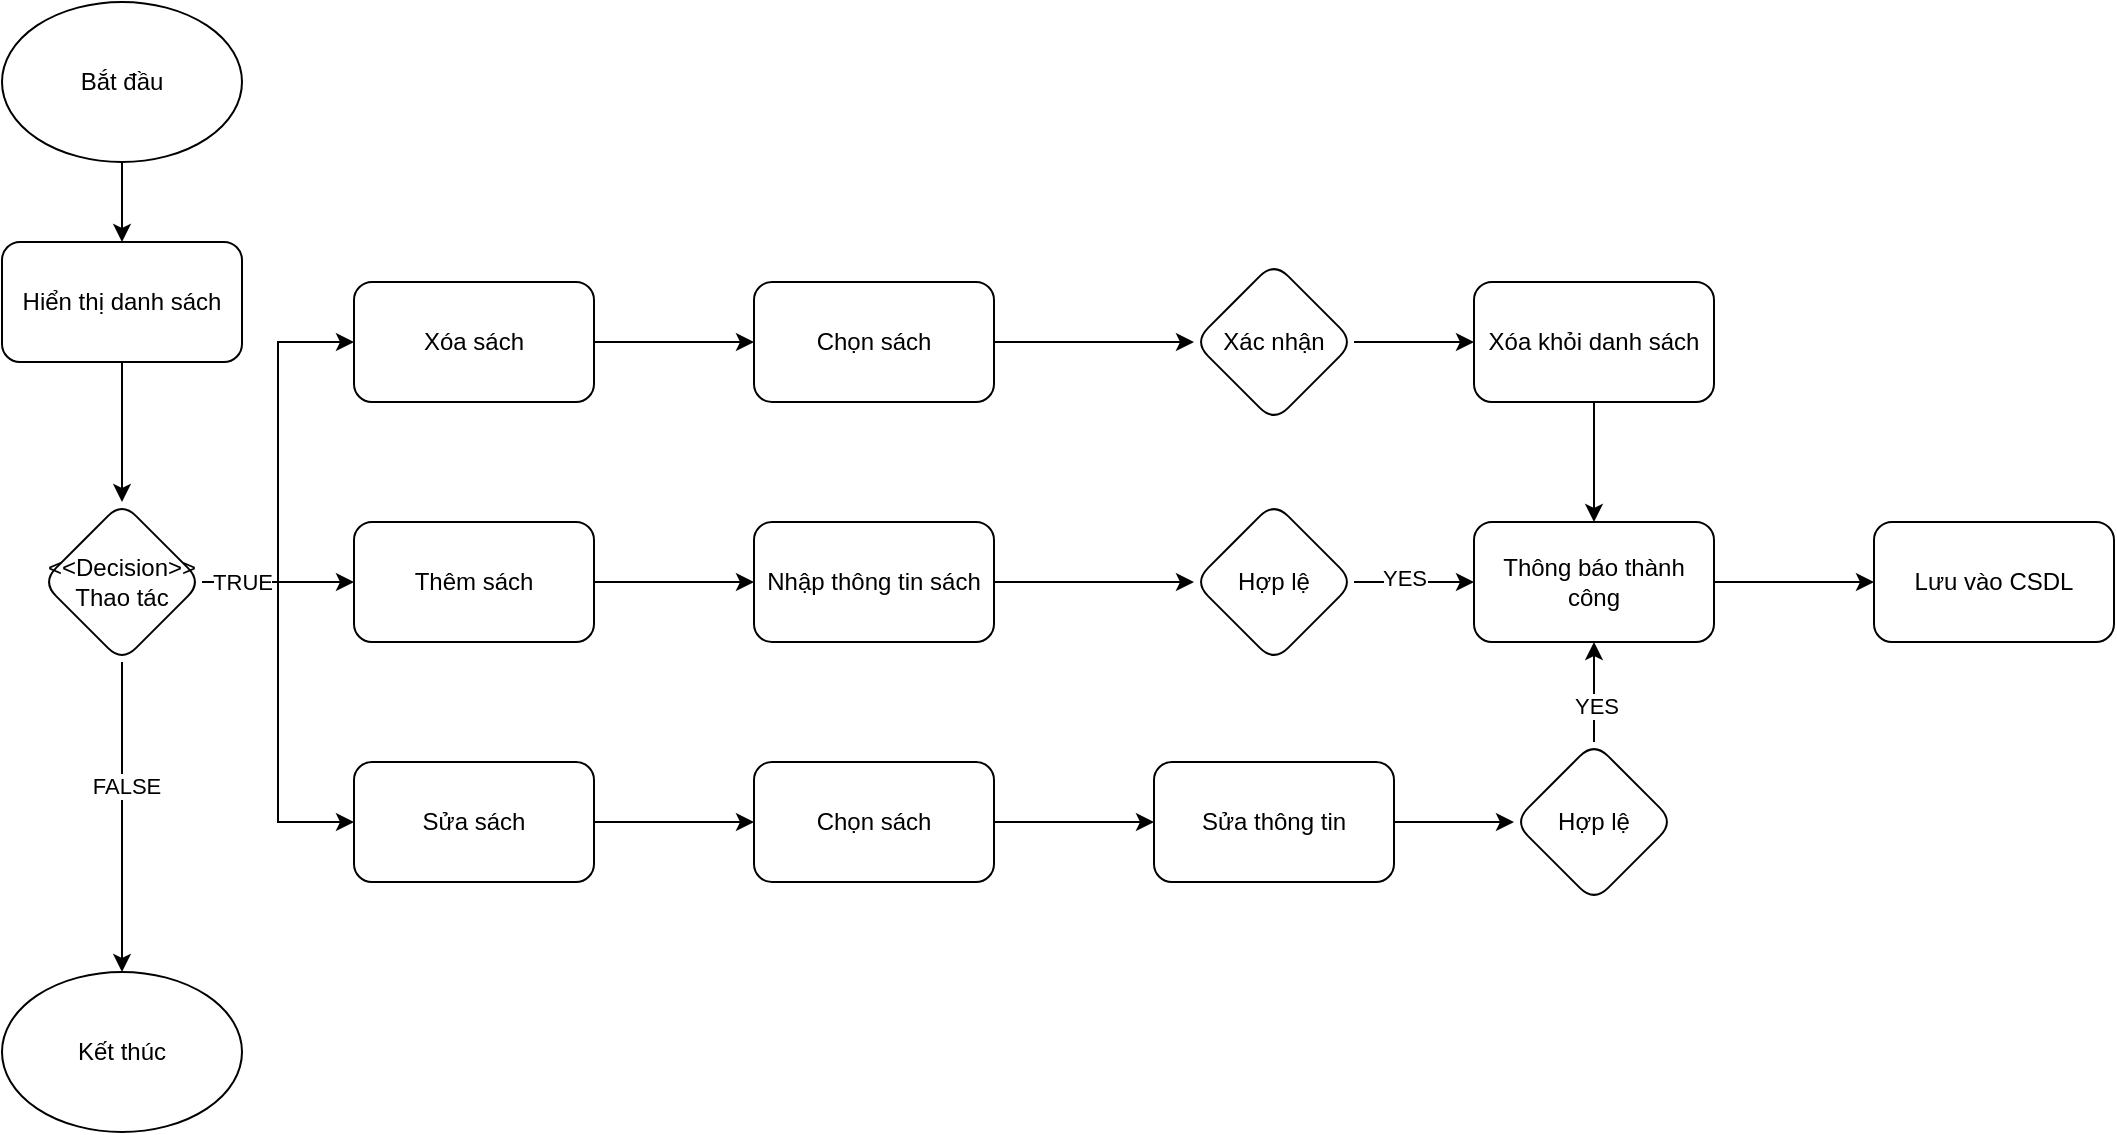 <mxfile version="26.2.13">
  <diagram name="Trang-1" id="s7d0tQ2-8X_ddWioPUzJ">
    <mxGraphModel dx="1318" dy="620" grid="1" gridSize="10" guides="1" tooltips="1" connect="1" arrows="1" fold="1" page="1" pageScale="1" pageWidth="827" pageHeight="1169" math="0" shadow="0">
      <root>
        <mxCell id="0" />
        <mxCell id="1" parent="0" />
        <mxCell id="5VcjDVcLbKFPPsPFJ59o-3" value="" style="edgeStyle=orthogonalEdgeStyle;rounded=0;orthogonalLoop=1;jettySize=auto;html=1;" edge="1" parent="1" source="5VcjDVcLbKFPPsPFJ59o-1" target="5VcjDVcLbKFPPsPFJ59o-2">
          <mxGeometry relative="1" as="geometry" />
        </mxCell>
        <mxCell id="5VcjDVcLbKFPPsPFJ59o-1" value="Bắt đầu" style="ellipse;whiteSpace=wrap;html=1;" vertex="1" parent="1">
          <mxGeometry x="354" y="20" width="120" height="80" as="geometry" />
        </mxCell>
        <mxCell id="5VcjDVcLbKFPPsPFJ59o-5" value="" style="edgeStyle=orthogonalEdgeStyle;rounded=0;orthogonalLoop=1;jettySize=auto;html=1;" edge="1" parent="1" source="5VcjDVcLbKFPPsPFJ59o-2" target="5VcjDVcLbKFPPsPFJ59o-4">
          <mxGeometry relative="1" as="geometry" />
        </mxCell>
        <mxCell id="5VcjDVcLbKFPPsPFJ59o-2" value="Hiển thị danh sách" style="rounded=1;whiteSpace=wrap;html=1;" vertex="1" parent="1">
          <mxGeometry x="354" y="140" width="120" height="60" as="geometry" />
        </mxCell>
        <mxCell id="5VcjDVcLbKFPPsPFJ59o-39" value="" style="edgeStyle=orthogonalEdgeStyle;rounded=0;orthogonalLoop=1;jettySize=auto;html=1;" edge="1" parent="1" source="5VcjDVcLbKFPPsPFJ59o-4" target="5VcjDVcLbKFPPsPFJ59o-38">
          <mxGeometry relative="1" as="geometry">
            <Array as="points">
              <mxPoint x="532" y="310" />
              <mxPoint x="532" y="340" />
            </Array>
          </mxGeometry>
        </mxCell>
        <mxCell id="5VcjDVcLbKFPPsPFJ59o-69" style="edgeStyle=orthogonalEdgeStyle;rounded=0;orthogonalLoop=1;jettySize=auto;html=1;exitX=1;exitY=0.5;exitDx=0;exitDy=0;entryX=0;entryY=0.5;entryDx=0;entryDy=0;" edge="1" parent="1" source="5VcjDVcLbKFPPsPFJ59o-4" target="5VcjDVcLbKFPPsPFJ59o-60">
          <mxGeometry relative="1" as="geometry" />
        </mxCell>
        <mxCell id="5VcjDVcLbKFPPsPFJ59o-70" style="edgeStyle=orthogonalEdgeStyle;rounded=0;orthogonalLoop=1;jettySize=auto;html=1;exitX=1;exitY=0.5;exitDx=0;exitDy=0;entryX=0;entryY=0.5;entryDx=0;entryDy=0;" edge="1" parent="1" source="5VcjDVcLbKFPPsPFJ59o-4" target="5VcjDVcLbKFPPsPFJ59o-49">
          <mxGeometry relative="1" as="geometry" />
        </mxCell>
        <mxCell id="5VcjDVcLbKFPPsPFJ59o-71" value="TRUE" style="edgeLabel;html=1;align=center;verticalAlign=middle;resizable=0;points=[];" vertex="1" connectable="0" parent="5VcjDVcLbKFPPsPFJ59o-70">
          <mxGeometry x="-0.856" y="1" relative="1" as="geometry">
            <mxPoint x="6" y="1" as="offset" />
          </mxGeometry>
        </mxCell>
        <mxCell id="5VcjDVcLbKFPPsPFJ59o-73" value="" style="edgeStyle=orthogonalEdgeStyle;rounded=0;orthogonalLoop=1;jettySize=auto;html=1;" edge="1" parent="1" source="5VcjDVcLbKFPPsPFJ59o-4" target="5VcjDVcLbKFPPsPFJ59o-74">
          <mxGeometry relative="1" as="geometry">
            <mxPoint x="414" y="500" as="targetPoint" />
          </mxGeometry>
        </mxCell>
        <mxCell id="5VcjDVcLbKFPPsPFJ59o-75" value="FALSE" style="edgeLabel;html=1;align=center;verticalAlign=middle;resizable=0;points=[];" vertex="1" connectable="0" parent="5VcjDVcLbKFPPsPFJ59o-73">
          <mxGeometry x="-0.198" y="2" relative="1" as="geometry">
            <mxPoint as="offset" />
          </mxGeometry>
        </mxCell>
        <mxCell id="5VcjDVcLbKFPPsPFJ59o-4" value="&amp;lt;&amp;lt;Decision&amp;gt;&amp;gt;&lt;div&gt;Thao tác&lt;/div&gt;" style="rhombus;whiteSpace=wrap;html=1;rounded=1;" vertex="1" parent="1">
          <mxGeometry x="374" y="270" width="80" height="80" as="geometry" />
        </mxCell>
        <mxCell id="5VcjDVcLbKFPPsPFJ59o-41" value="" style="edgeStyle=orthogonalEdgeStyle;rounded=0;orthogonalLoop=1;jettySize=auto;html=1;" edge="1" parent="1" source="5VcjDVcLbKFPPsPFJ59o-38" target="5VcjDVcLbKFPPsPFJ59o-40">
          <mxGeometry relative="1" as="geometry" />
        </mxCell>
        <mxCell id="5VcjDVcLbKFPPsPFJ59o-38" value="Thêm sách" style="whiteSpace=wrap;html=1;rounded=1;" vertex="1" parent="1">
          <mxGeometry x="530" y="280" width="120" height="60" as="geometry" />
        </mxCell>
        <mxCell id="5VcjDVcLbKFPPsPFJ59o-43" value="" style="edgeStyle=orthogonalEdgeStyle;rounded=0;orthogonalLoop=1;jettySize=auto;html=1;" edge="1" parent="1" source="5VcjDVcLbKFPPsPFJ59o-40" target="5VcjDVcLbKFPPsPFJ59o-42">
          <mxGeometry relative="1" as="geometry" />
        </mxCell>
        <mxCell id="5VcjDVcLbKFPPsPFJ59o-40" value="Nhập thông tin sách" style="whiteSpace=wrap;html=1;rounded=1;" vertex="1" parent="1">
          <mxGeometry x="730" y="280" width="120" height="60" as="geometry" />
        </mxCell>
        <mxCell id="5VcjDVcLbKFPPsPFJ59o-45" value="" style="edgeStyle=orthogonalEdgeStyle;rounded=0;orthogonalLoop=1;jettySize=auto;html=1;" edge="1" parent="1" source="5VcjDVcLbKFPPsPFJ59o-42" target="5VcjDVcLbKFPPsPFJ59o-44">
          <mxGeometry relative="1" as="geometry" />
        </mxCell>
        <mxCell id="5VcjDVcLbKFPPsPFJ59o-58" value="YES" style="edgeLabel;html=1;align=center;verticalAlign=middle;resizable=0;points=[];" vertex="1" connectable="0" parent="5VcjDVcLbKFPPsPFJ59o-45">
          <mxGeometry x="-0.163" y="2" relative="1" as="geometry">
            <mxPoint as="offset" />
          </mxGeometry>
        </mxCell>
        <mxCell id="5VcjDVcLbKFPPsPFJ59o-42" value="Hợp lệ" style="rhombus;whiteSpace=wrap;html=1;rounded=1;" vertex="1" parent="1">
          <mxGeometry x="950" y="270" width="80" height="80" as="geometry" />
        </mxCell>
        <mxCell id="5VcjDVcLbKFPPsPFJ59o-47" value="" style="edgeStyle=orthogonalEdgeStyle;rounded=0;orthogonalLoop=1;jettySize=auto;html=1;" edge="1" parent="1" source="5VcjDVcLbKFPPsPFJ59o-44" target="5VcjDVcLbKFPPsPFJ59o-46">
          <mxGeometry relative="1" as="geometry" />
        </mxCell>
        <mxCell id="5VcjDVcLbKFPPsPFJ59o-44" value="Thông báo thành công" style="rounded=1;whiteSpace=wrap;html=1;" vertex="1" parent="1">
          <mxGeometry x="1090" y="280" width="120" height="60" as="geometry" />
        </mxCell>
        <mxCell id="5VcjDVcLbKFPPsPFJ59o-46" value="Lưu vào CSDL" style="whiteSpace=wrap;html=1;rounded=1;" vertex="1" parent="1">
          <mxGeometry x="1290" y="280" width="120" height="60" as="geometry" />
        </mxCell>
        <mxCell id="5VcjDVcLbKFPPsPFJ59o-52" value="" style="edgeStyle=orthogonalEdgeStyle;rounded=0;orthogonalLoop=1;jettySize=auto;html=1;" edge="1" parent="1" source="5VcjDVcLbKFPPsPFJ59o-49" target="5VcjDVcLbKFPPsPFJ59o-51">
          <mxGeometry relative="1" as="geometry" />
        </mxCell>
        <mxCell id="5VcjDVcLbKFPPsPFJ59o-49" value="Sửa sách" style="whiteSpace=wrap;html=1;rounded=1;" vertex="1" parent="1">
          <mxGeometry x="530" y="400" width="120" height="60" as="geometry" />
        </mxCell>
        <mxCell id="5VcjDVcLbKFPPsPFJ59o-54" value="" style="edgeStyle=orthogonalEdgeStyle;rounded=0;orthogonalLoop=1;jettySize=auto;html=1;" edge="1" parent="1" source="5VcjDVcLbKFPPsPFJ59o-51" target="5VcjDVcLbKFPPsPFJ59o-53">
          <mxGeometry relative="1" as="geometry" />
        </mxCell>
        <mxCell id="5VcjDVcLbKFPPsPFJ59o-51" value="Chọn sách" style="rounded=1;whiteSpace=wrap;html=1;" vertex="1" parent="1">
          <mxGeometry x="730" y="400" width="120" height="60" as="geometry" />
        </mxCell>
        <mxCell id="5VcjDVcLbKFPPsPFJ59o-56" value="" style="edgeStyle=orthogonalEdgeStyle;rounded=0;orthogonalLoop=1;jettySize=auto;html=1;" edge="1" parent="1" source="5VcjDVcLbKFPPsPFJ59o-53" target="5VcjDVcLbKFPPsPFJ59o-55">
          <mxGeometry relative="1" as="geometry" />
        </mxCell>
        <mxCell id="5VcjDVcLbKFPPsPFJ59o-53" value="Sửa thông tin" style="rounded=1;whiteSpace=wrap;html=1;" vertex="1" parent="1">
          <mxGeometry x="930" y="400" width="120" height="60" as="geometry" />
        </mxCell>
        <mxCell id="5VcjDVcLbKFPPsPFJ59o-57" value="" style="edgeStyle=orthogonalEdgeStyle;rounded=0;orthogonalLoop=1;jettySize=auto;html=1;" edge="1" parent="1" source="5VcjDVcLbKFPPsPFJ59o-55" target="5VcjDVcLbKFPPsPFJ59o-44">
          <mxGeometry relative="1" as="geometry" />
        </mxCell>
        <mxCell id="5VcjDVcLbKFPPsPFJ59o-59" value="YES" style="edgeLabel;html=1;align=center;verticalAlign=middle;resizable=0;points=[];" vertex="1" connectable="0" parent="5VcjDVcLbKFPPsPFJ59o-57">
          <mxGeometry x="-0.28" y="-1" relative="1" as="geometry">
            <mxPoint as="offset" />
          </mxGeometry>
        </mxCell>
        <mxCell id="5VcjDVcLbKFPPsPFJ59o-55" value="Hợp lệ" style="rhombus;whiteSpace=wrap;html=1;rounded=1;" vertex="1" parent="1">
          <mxGeometry x="1110" y="390" width="80" height="80" as="geometry" />
        </mxCell>
        <mxCell id="5VcjDVcLbKFPPsPFJ59o-62" value="" style="edgeStyle=orthogonalEdgeStyle;rounded=0;orthogonalLoop=1;jettySize=auto;html=1;" edge="1" parent="1" source="5VcjDVcLbKFPPsPFJ59o-60" target="5VcjDVcLbKFPPsPFJ59o-61">
          <mxGeometry relative="1" as="geometry" />
        </mxCell>
        <mxCell id="5VcjDVcLbKFPPsPFJ59o-60" value="Xóa sách" style="whiteSpace=wrap;html=1;rounded=1;" vertex="1" parent="1">
          <mxGeometry x="530" y="160" width="120" height="60" as="geometry" />
        </mxCell>
        <mxCell id="5VcjDVcLbKFPPsPFJ59o-64" value="" style="edgeStyle=orthogonalEdgeStyle;rounded=0;orthogonalLoop=1;jettySize=auto;html=1;" edge="1" parent="1" source="5VcjDVcLbKFPPsPFJ59o-61" target="5VcjDVcLbKFPPsPFJ59o-63">
          <mxGeometry relative="1" as="geometry" />
        </mxCell>
        <mxCell id="5VcjDVcLbKFPPsPFJ59o-61" value="Chọn sách" style="whiteSpace=wrap;html=1;rounded=1;" vertex="1" parent="1">
          <mxGeometry x="730" y="160" width="120" height="60" as="geometry" />
        </mxCell>
        <mxCell id="5VcjDVcLbKFPPsPFJ59o-66" value="" style="edgeStyle=orthogonalEdgeStyle;rounded=0;orthogonalLoop=1;jettySize=auto;html=1;" edge="1" parent="1" source="5VcjDVcLbKFPPsPFJ59o-63" target="5VcjDVcLbKFPPsPFJ59o-65">
          <mxGeometry relative="1" as="geometry" />
        </mxCell>
        <mxCell id="5VcjDVcLbKFPPsPFJ59o-63" value="Xác nhận" style="rhombus;whiteSpace=wrap;html=1;rounded=1;" vertex="1" parent="1">
          <mxGeometry x="950" y="150" width="80" height="80" as="geometry" />
        </mxCell>
        <mxCell id="5VcjDVcLbKFPPsPFJ59o-68" value="" style="edgeStyle=orthogonalEdgeStyle;rounded=0;orthogonalLoop=1;jettySize=auto;html=1;" edge="1" parent="1" source="5VcjDVcLbKFPPsPFJ59o-65" target="5VcjDVcLbKFPPsPFJ59o-44">
          <mxGeometry relative="1" as="geometry" />
        </mxCell>
        <mxCell id="5VcjDVcLbKFPPsPFJ59o-65" value="Xóa khỏi danh sách" style="whiteSpace=wrap;html=1;rounded=1;" vertex="1" parent="1">
          <mxGeometry x="1090" y="160" width="120" height="60" as="geometry" />
        </mxCell>
        <mxCell id="5VcjDVcLbKFPPsPFJ59o-74" value="Kết thúc" style="ellipse;whiteSpace=wrap;html=1;" vertex="1" parent="1">
          <mxGeometry x="354" y="505" width="120" height="80" as="geometry" />
        </mxCell>
      </root>
    </mxGraphModel>
  </diagram>
</mxfile>
